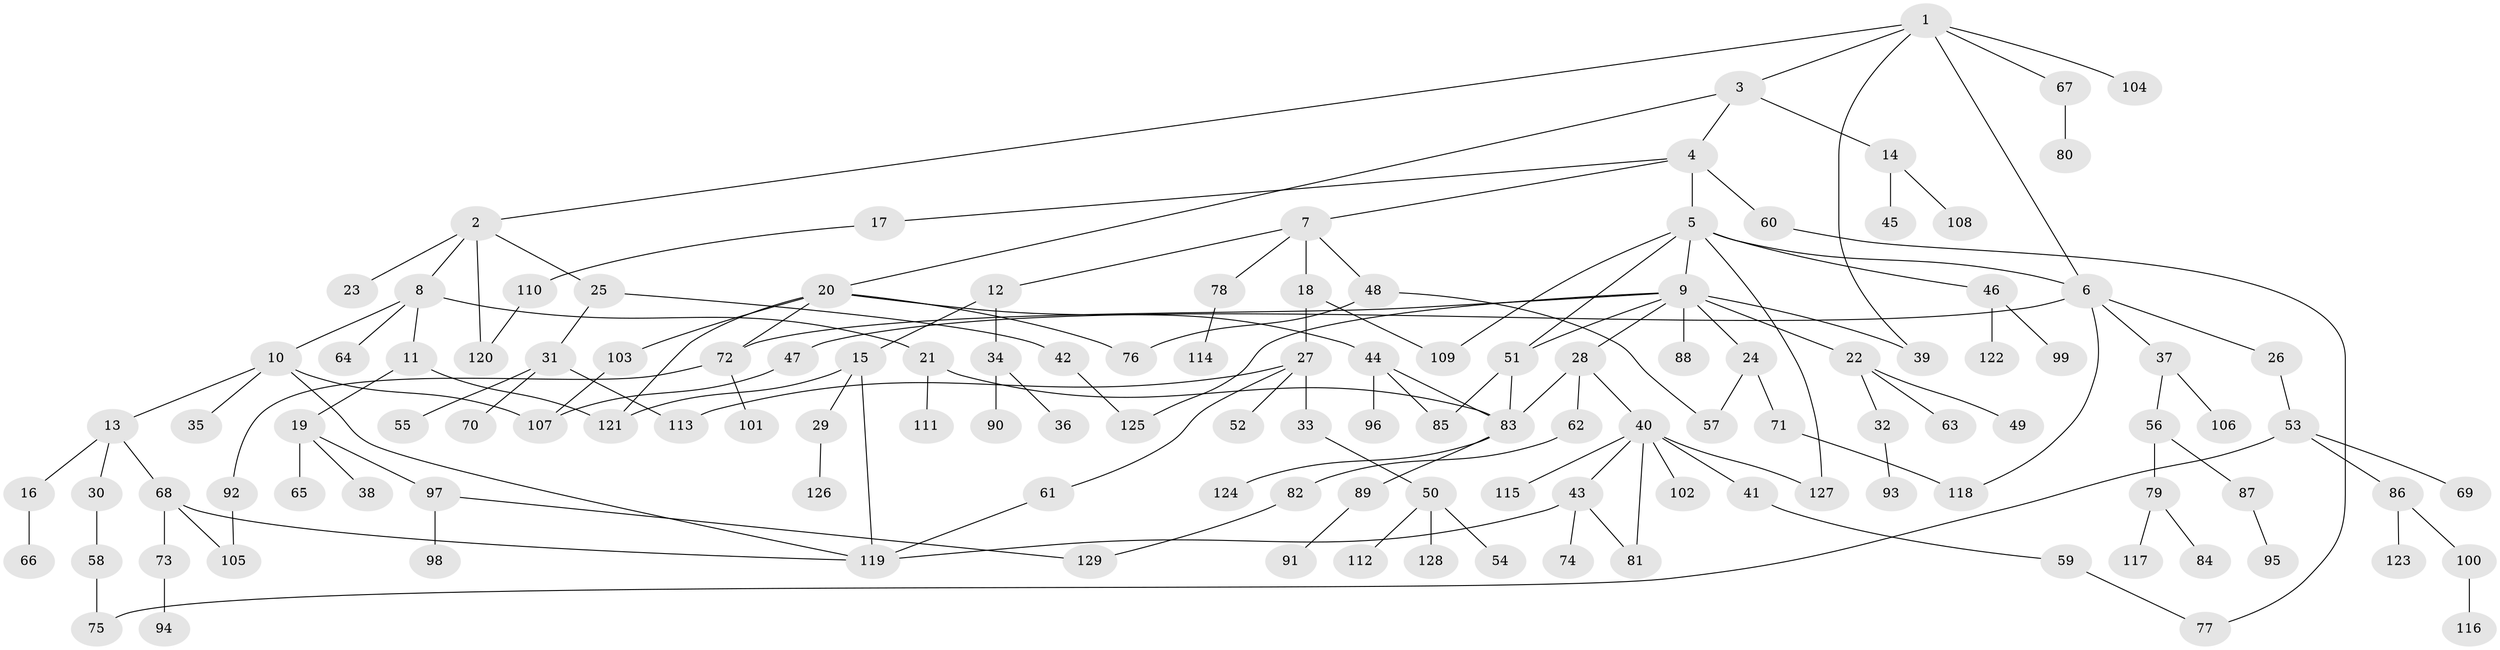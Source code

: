 // Generated by graph-tools (version 1.1) at 2025/42/03/09/25 04:42:50]
// undirected, 129 vertices, 157 edges
graph export_dot {
graph [start="1"]
  node [color=gray90,style=filled];
  1;
  2;
  3;
  4;
  5;
  6;
  7;
  8;
  9;
  10;
  11;
  12;
  13;
  14;
  15;
  16;
  17;
  18;
  19;
  20;
  21;
  22;
  23;
  24;
  25;
  26;
  27;
  28;
  29;
  30;
  31;
  32;
  33;
  34;
  35;
  36;
  37;
  38;
  39;
  40;
  41;
  42;
  43;
  44;
  45;
  46;
  47;
  48;
  49;
  50;
  51;
  52;
  53;
  54;
  55;
  56;
  57;
  58;
  59;
  60;
  61;
  62;
  63;
  64;
  65;
  66;
  67;
  68;
  69;
  70;
  71;
  72;
  73;
  74;
  75;
  76;
  77;
  78;
  79;
  80;
  81;
  82;
  83;
  84;
  85;
  86;
  87;
  88;
  89;
  90;
  91;
  92;
  93;
  94;
  95;
  96;
  97;
  98;
  99;
  100;
  101;
  102;
  103;
  104;
  105;
  106;
  107;
  108;
  109;
  110;
  111;
  112;
  113;
  114;
  115;
  116;
  117;
  118;
  119;
  120;
  121;
  122;
  123;
  124;
  125;
  126;
  127;
  128;
  129;
  1 -- 2;
  1 -- 3;
  1 -- 6;
  1 -- 67;
  1 -- 104;
  1 -- 39;
  2 -- 8;
  2 -- 23;
  2 -- 25;
  2 -- 120;
  3 -- 4;
  3 -- 14;
  3 -- 20;
  4 -- 5;
  4 -- 7;
  4 -- 17;
  4 -- 60;
  5 -- 9;
  5 -- 46;
  5 -- 109;
  5 -- 6;
  5 -- 51;
  5 -- 127;
  6 -- 26;
  6 -- 37;
  6 -- 47;
  6 -- 118;
  7 -- 12;
  7 -- 18;
  7 -- 48;
  7 -- 78;
  8 -- 10;
  8 -- 11;
  8 -- 21;
  8 -- 64;
  9 -- 22;
  9 -- 24;
  9 -- 28;
  9 -- 39;
  9 -- 51;
  9 -- 88;
  9 -- 125;
  9 -- 72;
  10 -- 13;
  10 -- 35;
  10 -- 119;
  10 -- 107;
  11 -- 19;
  11 -- 121;
  12 -- 15;
  12 -- 34;
  13 -- 16;
  13 -- 30;
  13 -- 68;
  14 -- 45;
  14 -- 108;
  15 -- 29;
  15 -- 119;
  15 -- 121;
  16 -- 66;
  17 -- 110;
  18 -- 27;
  18 -- 109;
  19 -- 38;
  19 -- 65;
  19 -- 97;
  20 -- 44;
  20 -- 72;
  20 -- 76;
  20 -- 103;
  20 -- 121;
  21 -- 111;
  21 -- 83;
  22 -- 32;
  22 -- 49;
  22 -- 63;
  24 -- 71;
  24 -- 57;
  25 -- 31;
  25 -- 42;
  26 -- 53;
  27 -- 33;
  27 -- 52;
  27 -- 61;
  27 -- 113;
  28 -- 40;
  28 -- 62;
  28 -- 83;
  29 -- 126;
  30 -- 58;
  31 -- 55;
  31 -- 70;
  31 -- 113;
  32 -- 93;
  33 -- 50;
  34 -- 36;
  34 -- 90;
  37 -- 56;
  37 -- 106;
  40 -- 41;
  40 -- 43;
  40 -- 102;
  40 -- 115;
  40 -- 127;
  40 -- 81;
  41 -- 59;
  42 -- 125;
  43 -- 74;
  43 -- 81;
  43 -- 119;
  44 -- 85;
  44 -- 96;
  44 -- 83;
  46 -- 99;
  46 -- 122;
  47 -- 107;
  48 -- 57;
  48 -- 76;
  50 -- 54;
  50 -- 112;
  50 -- 128;
  51 -- 83;
  51 -- 85;
  53 -- 69;
  53 -- 86;
  53 -- 75;
  56 -- 79;
  56 -- 87;
  58 -- 75;
  59 -- 77;
  60 -- 77;
  61 -- 119;
  62 -- 82;
  67 -- 80;
  68 -- 73;
  68 -- 119;
  68 -- 105;
  71 -- 118;
  72 -- 92;
  72 -- 101;
  73 -- 94;
  78 -- 114;
  79 -- 84;
  79 -- 117;
  82 -- 129;
  83 -- 89;
  83 -- 124;
  86 -- 100;
  86 -- 123;
  87 -- 95;
  89 -- 91;
  92 -- 105;
  97 -- 98;
  97 -- 129;
  100 -- 116;
  103 -- 107;
  110 -- 120;
}
